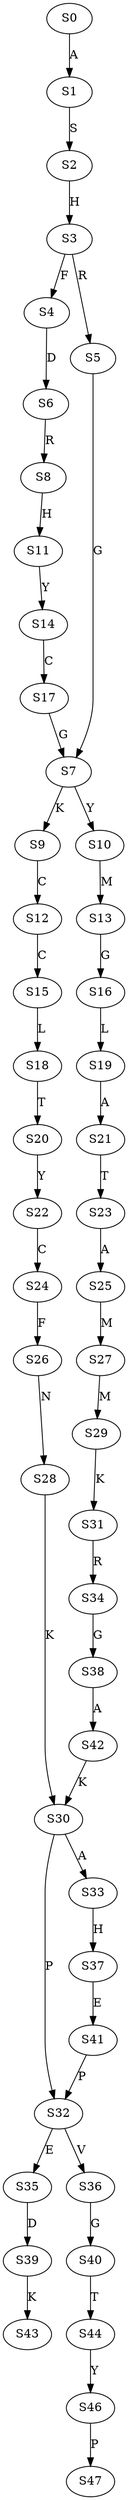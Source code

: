 strict digraph  {
	S0 -> S1 [ label = A ];
	S1 -> S2 [ label = S ];
	S2 -> S3 [ label = H ];
	S3 -> S4 [ label = F ];
	S3 -> S5 [ label = R ];
	S4 -> S6 [ label = D ];
	S5 -> S7 [ label = G ];
	S6 -> S8 [ label = R ];
	S7 -> S9 [ label = K ];
	S7 -> S10 [ label = Y ];
	S8 -> S11 [ label = H ];
	S9 -> S12 [ label = C ];
	S10 -> S13 [ label = M ];
	S11 -> S14 [ label = Y ];
	S12 -> S15 [ label = C ];
	S13 -> S16 [ label = G ];
	S14 -> S17 [ label = C ];
	S15 -> S18 [ label = L ];
	S16 -> S19 [ label = L ];
	S17 -> S7 [ label = G ];
	S18 -> S20 [ label = T ];
	S19 -> S21 [ label = A ];
	S20 -> S22 [ label = Y ];
	S21 -> S23 [ label = T ];
	S22 -> S24 [ label = C ];
	S23 -> S25 [ label = A ];
	S24 -> S26 [ label = F ];
	S25 -> S27 [ label = M ];
	S26 -> S28 [ label = N ];
	S27 -> S29 [ label = M ];
	S28 -> S30 [ label = K ];
	S29 -> S31 [ label = K ];
	S30 -> S32 [ label = P ];
	S30 -> S33 [ label = A ];
	S31 -> S34 [ label = R ];
	S32 -> S35 [ label = E ];
	S32 -> S36 [ label = V ];
	S33 -> S37 [ label = H ];
	S34 -> S38 [ label = G ];
	S35 -> S39 [ label = D ];
	S36 -> S40 [ label = G ];
	S37 -> S41 [ label = E ];
	S38 -> S42 [ label = A ];
	S39 -> S43 [ label = K ];
	S40 -> S44 [ label = T ];
	S41 -> S32 [ label = P ];
	S42 -> S30 [ label = K ];
	S44 -> S46 [ label = Y ];
	S46 -> S47 [ label = P ];
}
